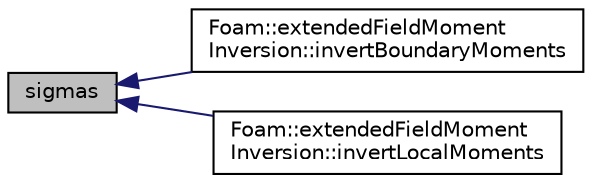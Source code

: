 digraph "sigmas"
{
  bgcolor="transparent";
  edge [fontname="Helvetica",fontsize="10",labelfontname="Helvetica",labelfontsize="10"];
  node [fontname="Helvetica",fontsize="10",shape=record];
  rankdir="LR";
  Node106 [label="sigmas",height=0.2,width=0.4,color="black", fillcolor="grey75", style="filled", fontcolor="black"];
  Node106 -> Node107 [dir="back",color="midnightblue",fontsize="10",style="solid",fontname="Helvetica"];
  Node107 [label="Foam::extendedFieldMoment\lInversion::invertBoundaryMoments",height=0.2,width=0.4,color="black",URL="$a01884.html#a4b2cd3c44f001f05df26f04b3c900cd3",tooltip="Invert moments on boundaries. "];
  Node106 -> Node108 [dir="back",color="midnightblue",fontsize="10",style="solid",fontname="Helvetica"];
  Node108 [label="Foam::extendedFieldMoment\lInversion::invertLocalMoments",height=0.2,width=0.4,color="black",URL="$a01884.html#ad60e180e66e91d1501774bf8ec2eda42",tooltip="Invert moments in a single cell. "];
}

